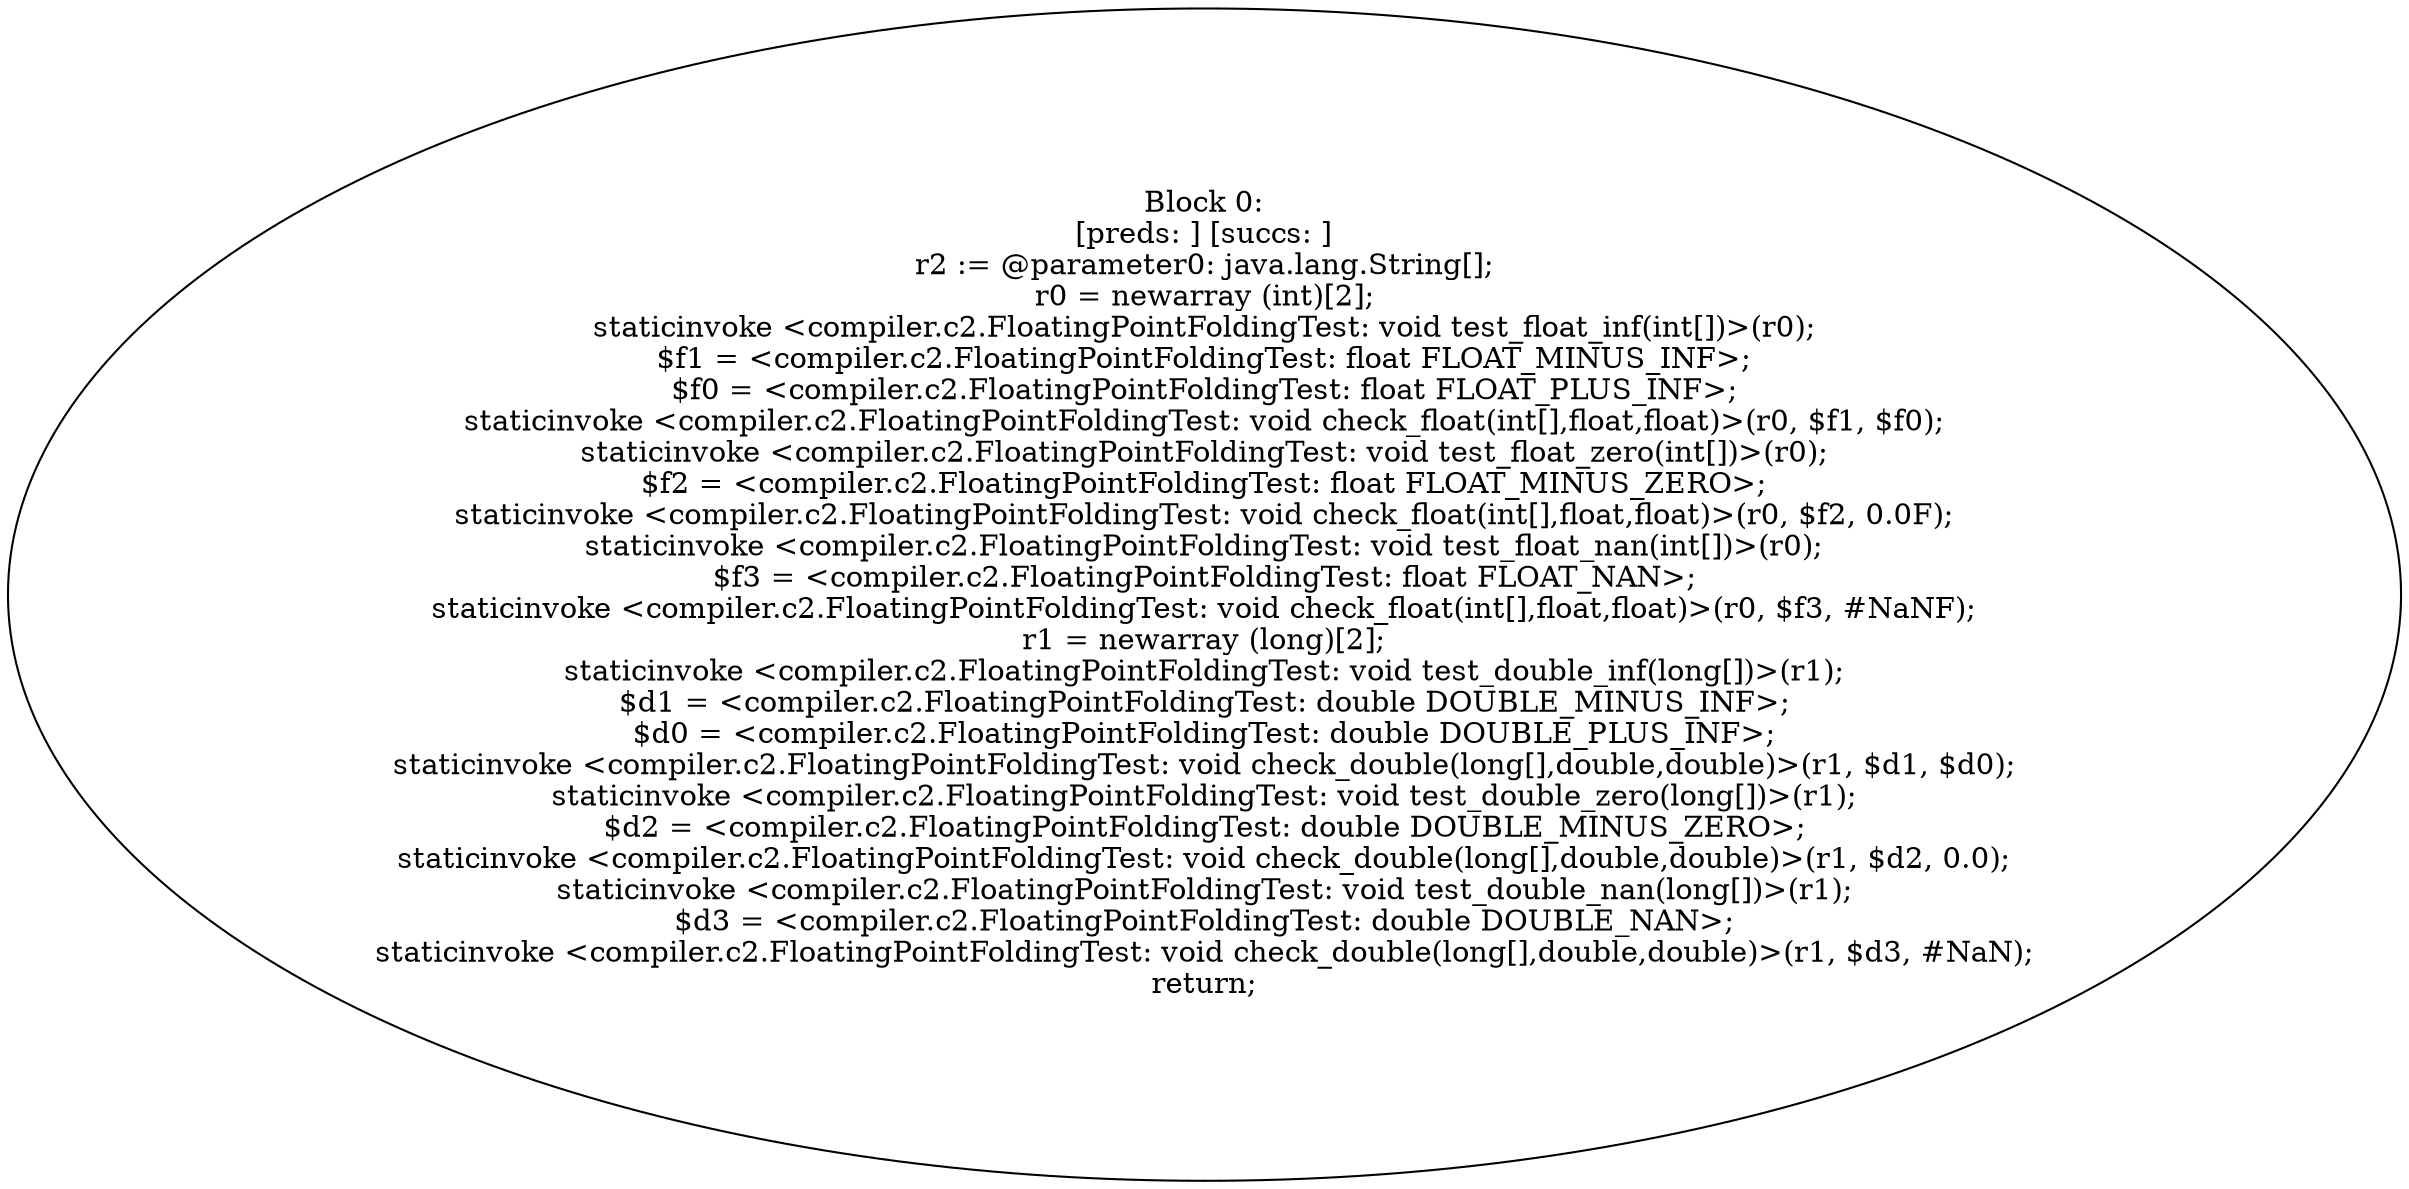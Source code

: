 digraph "unitGraph" {
    "Block 0:
[preds: ] [succs: ]
r2 := @parameter0: java.lang.String[];
r0 = newarray (int)[2];
staticinvoke <compiler.c2.FloatingPointFoldingTest: void test_float_inf(int[])>(r0);
$f1 = <compiler.c2.FloatingPointFoldingTest: float FLOAT_MINUS_INF>;
$f0 = <compiler.c2.FloatingPointFoldingTest: float FLOAT_PLUS_INF>;
staticinvoke <compiler.c2.FloatingPointFoldingTest: void check_float(int[],float,float)>(r0, $f1, $f0);
staticinvoke <compiler.c2.FloatingPointFoldingTest: void test_float_zero(int[])>(r0);
$f2 = <compiler.c2.FloatingPointFoldingTest: float FLOAT_MINUS_ZERO>;
staticinvoke <compiler.c2.FloatingPointFoldingTest: void check_float(int[],float,float)>(r0, $f2, 0.0F);
staticinvoke <compiler.c2.FloatingPointFoldingTest: void test_float_nan(int[])>(r0);
$f3 = <compiler.c2.FloatingPointFoldingTest: float FLOAT_NAN>;
staticinvoke <compiler.c2.FloatingPointFoldingTest: void check_float(int[],float,float)>(r0, $f3, #NaNF);
r1 = newarray (long)[2];
staticinvoke <compiler.c2.FloatingPointFoldingTest: void test_double_inf(long[])>(r1);
$d1 = <compiler.c2.FloatingPointFoldingTest: double DOUBLE_MINUS_INF>;
$d0 = <compiler.c2.FloatingPointFoldingTest: double DOUBLE_PLUS_INF>;
staticinvoke <compiler.c2.FloatingPointFoldingTest: void check_double(long[],double,double)>(r1, $d1, $d0);
staticinvoke <compiler.c2.FloatingPointFoldingTest: void test_double_zero(long[])>(r1);
$d2 = <compiler.c2.FloatingPointFoldingTest: double DOUBLE_MINUS_ZERO>;
staticinvoke <compiler.c2.FloatingPointFoldingTest: void check_double(long[],double,double)>(r1, $d2, 0.0);
staticinvoke <compiler.c2.FloatingPointFoldingTest: void test_double_nan(long[])>(r1);
$d3 = <compiler.c2.FloatingPointFoldingTest: double DOUBLE_NAN>;
staticinvoke <compiler.c2.FloatingPointFoldingTest: void check_double(long[],double,double)>(r1, $d3, #NaN);
return;
"
}
